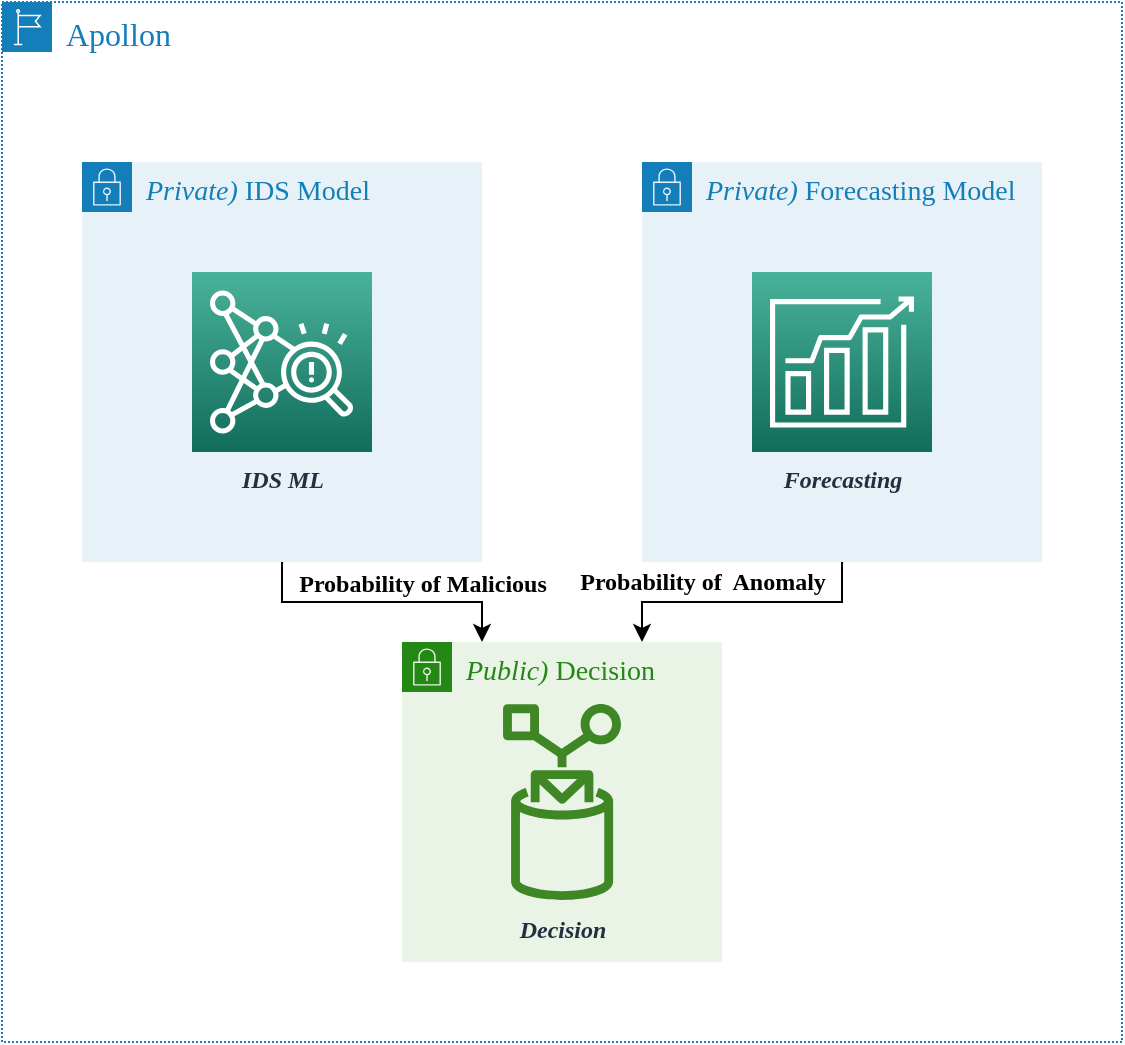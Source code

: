 <mxfile version="20.3.0" type="device"><diagram id="DkietoT3q82_X5fe2b4S" name="Página-1"><mxGraphModel dx="1038" dy="641" grid="1" gridSize="10" guides="1" tooltips="1" connect="1" arrows="1" fold="1" page="1" pageScale="1" pageWidth="827" pageHeight="1169" math="0" shadow="0"><root><mxCell id="0"/><mxCell id="1" parent="0"/><mxCell id="-A9uiiQBG--VyqBjj-bT-39" value="&lt;font style=&quot;font-size: 16px;&quot; face=&quot;robot&quot;&gt;Apollon&lt;/font&gt;" style="points=[[0,0],[0.25,0],[0.5,0],[0.75,0],[1,0],[1,0.25],[1,0.5],[1,0.75],[1,1],[0.75,1],[0.5,1],[0.25,1],[0,1],[0,0.75],[0,0.5],[0,0.25]];outlineConnect=0;gradientColor=none;html=1;whiteSpace=wrap;fontSize=12;fontStyle=0;container=1;pointerEvents=0;collapsible=0;recursiveResize=0;shape=mxgraph.aws4.group;grIcon=mxgraph.aws4.group_region;strokeColor=#147EBA;fillColor=none;verticalAlign=top;align=left;spacingLeft=30;fontColor=#147EBA;dashed=1;dashPattern=1 1;" parent="1" vertex="1"><mxGeometry x="160" y="80" width="560" height="520" as="geometry"/></mxCell><mxCell id="-A9uiiQBG--VyqBjj-bT-41" value="&lt;i&gt;Public)&lt;/i&gt; Decision&amp;nbsp;" style="points=[[0,0],[0.25,0],[0.5,0],[0.75,0],[1,0],[1,0.25],[1,0.5],[1,0.75],[1,1],[0.75,1],[0.5,1],[0.25,1],[0,1],[0,0.75],[0,0.5],[0,0.25]];outlineConnect=0;gradientColor=none;html=1;whiteSpace=wrap;fontSize=14;fontStyle=0;container=1;pointerEvents=0;collapsible=0;recursiveResize=0;shape=mxgraph.aws4.group;grIcon=mxgraph.aws4.group_security_group;grStroke=0;strokeColor=#248814;fillColor=#E9F3E6;verticalAlign=top;align=left;spacingLeft=30;fontColor=#248814;dashed=0;dashPattern=1 1;fontFamily=robot;" parent="-A9uiiQBG--VyqBjj-bT-39" vertex="1"><mxGeometry x="200" y="320" width="160" height="160" as="geometry"/></mxCell><mxCell id="-A9uiiQBG--VyqBjj-bT-19" value="Decision&lt;br&gt;" style="sketch=0;outlineConnect=0;fontColor=#232F3E;gradientColor=none;fillColor=#3F8624;strokeColor=none;dashed=0;verticalLabelPosition=bottom;verticalAlign=top;align=center;html=1;fontSize=12;fontStyle=3;aspect=fixed;pointerEvents=1;shape=mxgraph.aws4.rule;dashPattern=1 1;fontFamily=robot;" parent="-A9uiiQBG--VyqBjj-bT-41" vertex="1"><mxGeometry x="50.52" y="30" width="58.97" height="100" as="geometry"/></mxCell><mxCell id="d_7d1JCzC9NY1P4fyLIc-1" style="edgeStyle=orthogonalEdgeStyle;rounded=0;orthogonalLoop=1;jettySize=auto;html=1;entryX=0.25;entryY=0;entryDx=0;entryDy=0;" parent="-A9uiiQBG--VyqBjj-bT-39" source="-A9uiiQBG--VyqBjj-bT-40" target="-A9uiiQBG--VyqBjj-bT-41" edge="1"><mxGeometry relative="1" as="geometry"/></mxCell><mxCell id="-A9uiiQBG--VyqBjj-bT-40" value="&lt;i&gt;Private)&lt;/i&gt; IDS Model" style="points=[[0,0],[0.25,0],[0.5,0],[0.75,0],[1,0],[1,0.25],[1,0.5],[1,0.75],[1,1],[0.75,1],[0.5,1],[0.25,1],[0,1],[0,0.75],[0,0.5],[0,0.25]];outlineConnect=0;gradientColor=none;html=1;whiteSpace=wrap;fontSize=14;fontStyle=0;container=1;pointerEvents=0;collapsible=0;recursiveResize=0;shape=mxgraph.aws4.group;grIcon=mxgraph.aws4.group_security_group;grStroke=0;strokeColor=#147EBA;fillColor=#E6F2F8;verticalAlign=top;align=left;spacingLeft=30;fontColor=#147EBA;dashed=0;dashPattern=1 1;fontFamily=robot;" parent="-A9uiiQBG--VyqBjj-bT-39" vertex="1"><mxGeometry x="40" y="80" width="200" height="200" as="geometry"/></mxCell><mxCell id="-A9uiiQBG--VyqBjj-bT-20" value="IDS ML" style="sketch=0;points=[[0,0,0],[0.25,0,0],[0.5,0,0],[0.75,0,0],[1,0,0],[0,1,0],[0.25,1,0],[0.5,1,0],[0.75,1,0],[1,1,0],[0,0.25,0],[0,0.5,0],[0,0.75,0],[1,0.25,0],[1,0.5,0],[1,0.75,0]];outlineConnect=0;fontColor=#232F3E;gradientColor=#4AB29A;gradientDirection=north;fillColor=#116D5B;strokeColor=#ffffff;dashed=0;verticalLabelPosition=bottom;verticalAlign=top;align=center;html=1;fontSize=12;fontStyle=3;aspect=fixed;shape=mxgraph.aws4.resourceIcon;resIcon=mxgraph.aws4.fraud_detector;dashPattern=1 1;fontFamily=robot;" parent="-A9uiiQBG--VyqBjj-bT-40" vertex="1"><mxGeometry x="55" y="55" width="90" height="90" as="geometry"/></mxCell><mxCell id="d_7d1JCzC9NY1P4fyLIc-2" style="edgeStyle=orthogonalEdgeStyle;rounded=0;orthogonalLoop=1;jettySize=auto;html=1;entryX=0.75;entryY=0;entryDx=0;entryDy=0;" parent="-A9uiiQBG--VyqBjj-bT-39" source="-A9uiiQBG--VyqBjj-bT-42" target="-A9uiiQBG--VyqBjj-bT-41" edge="1"><mxGeometry relative="1" as="geometry"/></mxCell><mxCell id="hPfdXHzn2u3rZhb31fOB-1" value="Probability of Malicious" style="edgeLabel;html=1;align=center;verticalAlign=middle;resizable=0;points=[];fontFamily=robot;fontSize=12;fontStyle=1" parent="d_7d1JCzC9NY1P4fyLIc-2" vertex="1" connectable="0"><mxGeometry x="0.778" y="-5" relative="1" as="geometry"><mxPoint x="-105" y="-14" as="offset"/></mxGeometry></mxCell><mxCell id="-A9uiiQBG--VyqBjj-bT-42" value="&lt;i&gt;Private)&lt;/i&gt; Forecasting Model" style="points=[[0,0],[0.25,0],[0.5,0],[0.75,0],[1,0],[1,0.25],[1,0.5],[1,0.75],[1,1],[0.75,1],[0.5,1],[0.25,1],[0,1],[0,0.75],[0,0.5],[0,0.25]];outlineConnect=0;gradientColor=none;html=1;whiteSpace=wrap;fontSize=14;fontStyle=0;container=1;pointerEvents=0;collapsible=0;recursiveResize=0;shape=mxgraph.aws4.group;grIcon=mxgraph.aws4.group_security_group;grStroke=0;strokeColor=#147EBA;fillColor=#E6F2F8;verticalAlign=top;align=left;spacingLeft=30;fontColor=#147EBA;dashed=0;dashPattern=1 1;fontFamily=robot;" parent="-A9uiiQBG--VyqBjj-bT-39" vertex="1"><mxGeometry x="320" y="80" width="200" height="200" as="geometry"/></mxCell><mxCell id="-A9uiiQBG--VyqBjj-bT-14" value="Forecasting&lt;br&gt;" style="sketch=0;points=[[0,0,0],[0.25,0,0],[0.5,0,0],[0.75,0,0],[1,0,0],[0,1,0],[0.25,1,0],[0.5,1,0],[0.75,1,0],[1,1,0],[0,0.25,0],[0,0.5,0],[0,0.75,0],[1,0.25,0],[1,0.5,0],[1,0.75,0]];outlineConnect=0;fontColor=#232F3E;gradientColor=#4AB29A;gradientDirection=north;fillColor=#116D5B;strokeColor=#ffffff;dashed=0;verticalLabelPosition=bottom;verticalAlign=top;align=center;html=1;fontSize=12;fontStyle=3;aspect=fixed;shape=mxgraph.aws4.resourceIcon;resIcon=mxgraph.aws4.forecast;dashPattern=1 1;fontFamily=robot;" parent="-A9uiiQBG--VyqBjj-bT-42" vertex="1"><mxGeometry x="55" y="55" width="90" height="90" as="geometry"/></mxCell><mxCell id="yn_gcZfh4Y4puTH3yi-H-1" value="Probability of&amp;nbsp; Anomaly" style="edgeLabel;html=1;align=center;verticalAlign=middle;resizable=0;points=[];fontFamily=robot;fontSize=12;fontStyle=1" parent="-A9uiiQBG--VyqBjj-bT-39" vertex="1" connectable="0"><mxGeometry x="240" y="300" as="geometry"><mxPoint x="110" y="-10" as="offset"/></mxGeometry></mxCell></root></mxGraphModel></diagram></mxfile>